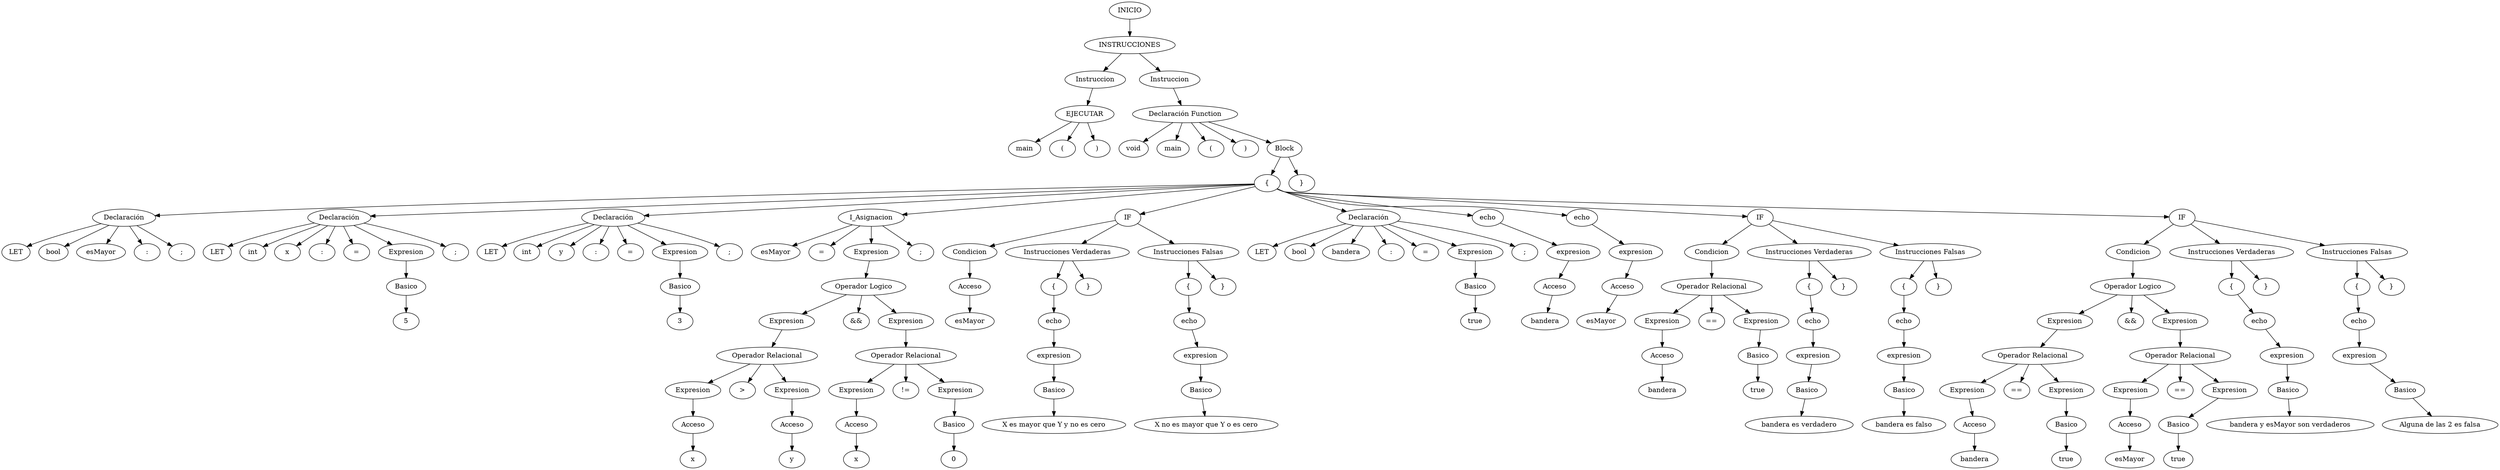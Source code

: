 digraph ast{
nINICIO[label="INICIO"];
nINSTRUCCIONES[label="INSTRUCCIONES"];
nINICIO->nINSTRUCCIONES;
n1[label="Instruccion"];
nINSTRUCCIONES->n1;
n2[label="EJECUTAR"];
n3[label="main"];
n4[label="("];
n5[label=")"];
n1 -> n2;
n2 -> n3;
n2 -> n4;
n2 -> n5;
n6[label="Instruccion"];
nINSTRUCCIONES->n6;
n7[label="Declaración Function"];
n8[label="void"];
n9[label="main"];
n10[label="("];
n11[label=")"];
n12[label="Block"];
n6 -> n7;
n7 -> n8;
n7 -> n9;
n7 -> n10;
n7 -> n11;
n7 -> n12;
n13[label="{"];
n12 -> n13;
n15[label="Declaración"];
n16[label="LET"];
n17[label="bool"];
n13 -> n15;
n15 -> n16;
n18[label="esMayor"];
n15 -> n18;
n19[label=":"];
n15 -> n19;
n15 -> n17;
n20[label=";"];
n15 -> n20;
n21[label="Declaración"];
n22[label="LET"];
n23[label="int"];
n13 -> n21;
n21 -> n22;
n24[label="x"];
n21 -> n24;
n25[label=":"];
n21 -> n25;
n21 -> n23;
n26[label="="];
n27[label="Expresion"];
n21 -> n26;
n21 -> n27;
n28[label="Basico"];
n29[label="5"];
n28 -> n29;
n27 -> n28;
n30[label=";"];
n21 -> n30;
n31[label="Declaración"];
n32[label="LET"];
n33[label="int"];
n13 -> n31;
n31 -> n32;
n34[label="y"];
n31 -> n34;
n35[label=":"];
n31 -> n35;
n31 -> n33;
n36[label="="];
n37[label="Expresion"];
n31 -> n36;
n31 -> n37;
n38[label="Basico"];
n39[label="3"];
n38 -> n39;
n37 -> n38;
n40[label=";"];
n31 -> n40;
n41[label="I_Asignacion"];
n42[label="esMayor"];
n43[label="="];
n44[label="Expresion"];
n45[label=";"];
n13 -> n41;
n41 -> n42;
n41 -> n43;
n41 -> n44;
n46[label="Operador Logico"];
n47[label="Expresion"];
n48[label="&&"];
n49[label="Expresion"];
n44 -> n46;
n46 -> n47;
n50[label="Operador Relacional"];
n51[label="Expresion"];
n52[label=">"];
n53[label="Expresion"];
n47 -> n50;
n50 -> n51;
n54[label="Acceso"];
n55[label="x"];
n51 -> n54;
n54 -> n55;
n50 -> n52;
n50 -> n53;
n56[label="Acceso"];
n57[label="y"];
n53 -> n56;
n56 -> n57;
n46 -> n48;
n46 -> n49;
n58[label="Operador Relacional"];
n59[label="Expresion"];
n60[label="!="];
n61[label="Expresion"];
n49 -> n58;
n58 -> n59;
n62[label="Acceso"];
n63[label="x"];
n59 -> n62;
n62 -> n63;
n58 -> n60;
n58 -> n61;
n64[label="Basico"];
n65[label="0"];
n64 -> n65;
n61 -> n64;
n41 -> n45;
n66[label="IF"];
n67[label="Condicion"];
n68[label="Instrucciones Verdaderas"];
n13 -> n66;
n66 -> n67;
n71[label="Acceso"];
n72[label="esMayor"];
n67 -> n71;
n71 -> n72;
n66 -> n68;
n73[label="{"];
n68 -> n73;
n75[label="echo"];
n73 -> n75;
n76[label="expresion"];
n75 -> n76;
n77[label="Basico"];
n78[label="X es mayor que Y y no es cero"];
n77 -> n78;
n76 -> n77;
n74[label="}"];
n68 -> n74;
n69[label="Instrucciones Falsas"];
n66 -> n69;
n79[label="{"];
n69 -> n79;
n81[label="echo"];
n79 -> n81;
n82[label="expresion"];
n81 -> n82;
n83[label="Basico"];
n84[label="X no es mayor que Y o es cero"];
n83 -> n84;
n82 -> n83;
n80[label="}"];
n69 -> n80;
n85[label="Declaración"];
n86[label="LET"];
n87[label="bool"];
n13 -> n85;
n85 -> n86;
n88[label="bandera"];
n85 -> n88;
n89[label=":"];
n85 -> n89;
n85 -> n87;
n90[label="="];
n91[label="Expresion"];
n85 -> n90;
n85 -> n91;
n92[label="Basico"];
n93[label="true"];
n92 -> n93;
n91 -> n92;
n94[label=";"];
n85 -> n94;
n95[label="echo"];
n13 -> n95;
n96[label="expresion"];
n95 -> n96;
n97[label="Acceso"];
n98[label="bandera"];
n96 -> n97;
n97 -> n98;
n99[label="echo"];
n13 -> n99;
n100[label="expresion"];
n99 -> n100;
n101[label="Acceso"];
n102[label="esMayor"];
n100 -> n101;
n101 -> n102;
n103[label="IF"];
n104[label="Condicion"];
n105[label="Instrucciones Verdaderas"];
n13 -> n103;
n103 -> n104;
n108[label="Operador Relacional"];
n109[label="Expresion"];
n110[label="=="];
n111[label="Expresion"];
n104 -> n108;
n108 -> n109;
n112[label="Acceso"];
n113[label="bandera"];
n109 -> n112;
n112 -> n113;
n108 -> n110;
n108 -> n111;
n114[label="Basico"];
n115[label="true"];
n114 -> n115;
n111 -> n114;
n103 -> n105;
n116[label="{"];
n105 -> n116;
n118[label="echo"];
n116 -> n118;
n119[label="expresion"];
n118 -> n119;
n120[label="Basico"];
n121[label="bandera es verdadero"];
n120 -> n121;
n119 -> n120;
n117[label="}"];
n105 -> n117;
n106[label="Instrucciones Falsas"];
n103 -> n106;
n122[label="{"];
n106 -> n122;
n124[label="echo"];
n122 -> n124;
n125[label="expresion"];
n124 -> n125;
n126[label="Basico"];
n127[label="bandera es falso"];
n126 -> n127;
n125 -> n126;
n123[label="}"];
n106 -> n123;
n128[label="IF"];
n129[label="Condicion"];
n130[label="Instrucciones Verdaderas"];
n13 -> n128;
n128 -> n129;
n133[label="Operador Logico"];
n134[label="Expresion"];
n135[label="&&"];
n136[label="Expresion"];
n129 -> n133;
n133 -> n134;
n137[label="Operador Relacional"];
n138[label="Expresion"];
n139[label="=="];
n140[label="Expresion"];
n134 -> n137;
n137 -> n138;
n141[label="Acceso"];
n142[label="bandera"];
n138 -> n141;
n141 -> n142;
n137 -> n139;
n137 -> n140;
n143[label="Basico"];
n144[label="true"];
n143 -> n144;
n140 -> n143;
n133 -> n135;
n133 -> n136;
n145[label="Operador Relacional"];
n146[label="Expresion"];
n147[label="=="];
n148[label="Expresion"];
n136 -> n145;
n145 -> n146;
n149[label="Acceso"];
n150[label="esMayor"];
n146 -> n149;
n149 -> n150;
n145 -> n147;
n145 -> n148;
n151[label="Basico"];
n152[label="true"];
n151 -> n152;
n148 -> n151;
n128 -> n130;
n153[label="{"];
n130 -> n153;
n155[label="echo"];
n153 -> n155;
n156[label="expresion"];
n155 -> n156;
n157[label="Basico"];
n158[label="bandera y esMayor son verdaderos"];
n157 -> n158;
n156 -> n157;
n154[label="}"];
n130 -> n154;
n131[label="Instrucciones Falsas"];
n128 -> n131;
n159[label="{"];
n131 -> n159;
n161[label="echo"];
n159 -> n161;
n162[label="expresion"];
n161 -> n162;
n163[label="Basico"];
n164[label="Alguna de las 2 es falsa"];
n163 -> n164;
n162 -> n163;
n160[label="}"];
n131 -> n160;
n14[label="}"];
n12 -> n14;
}
